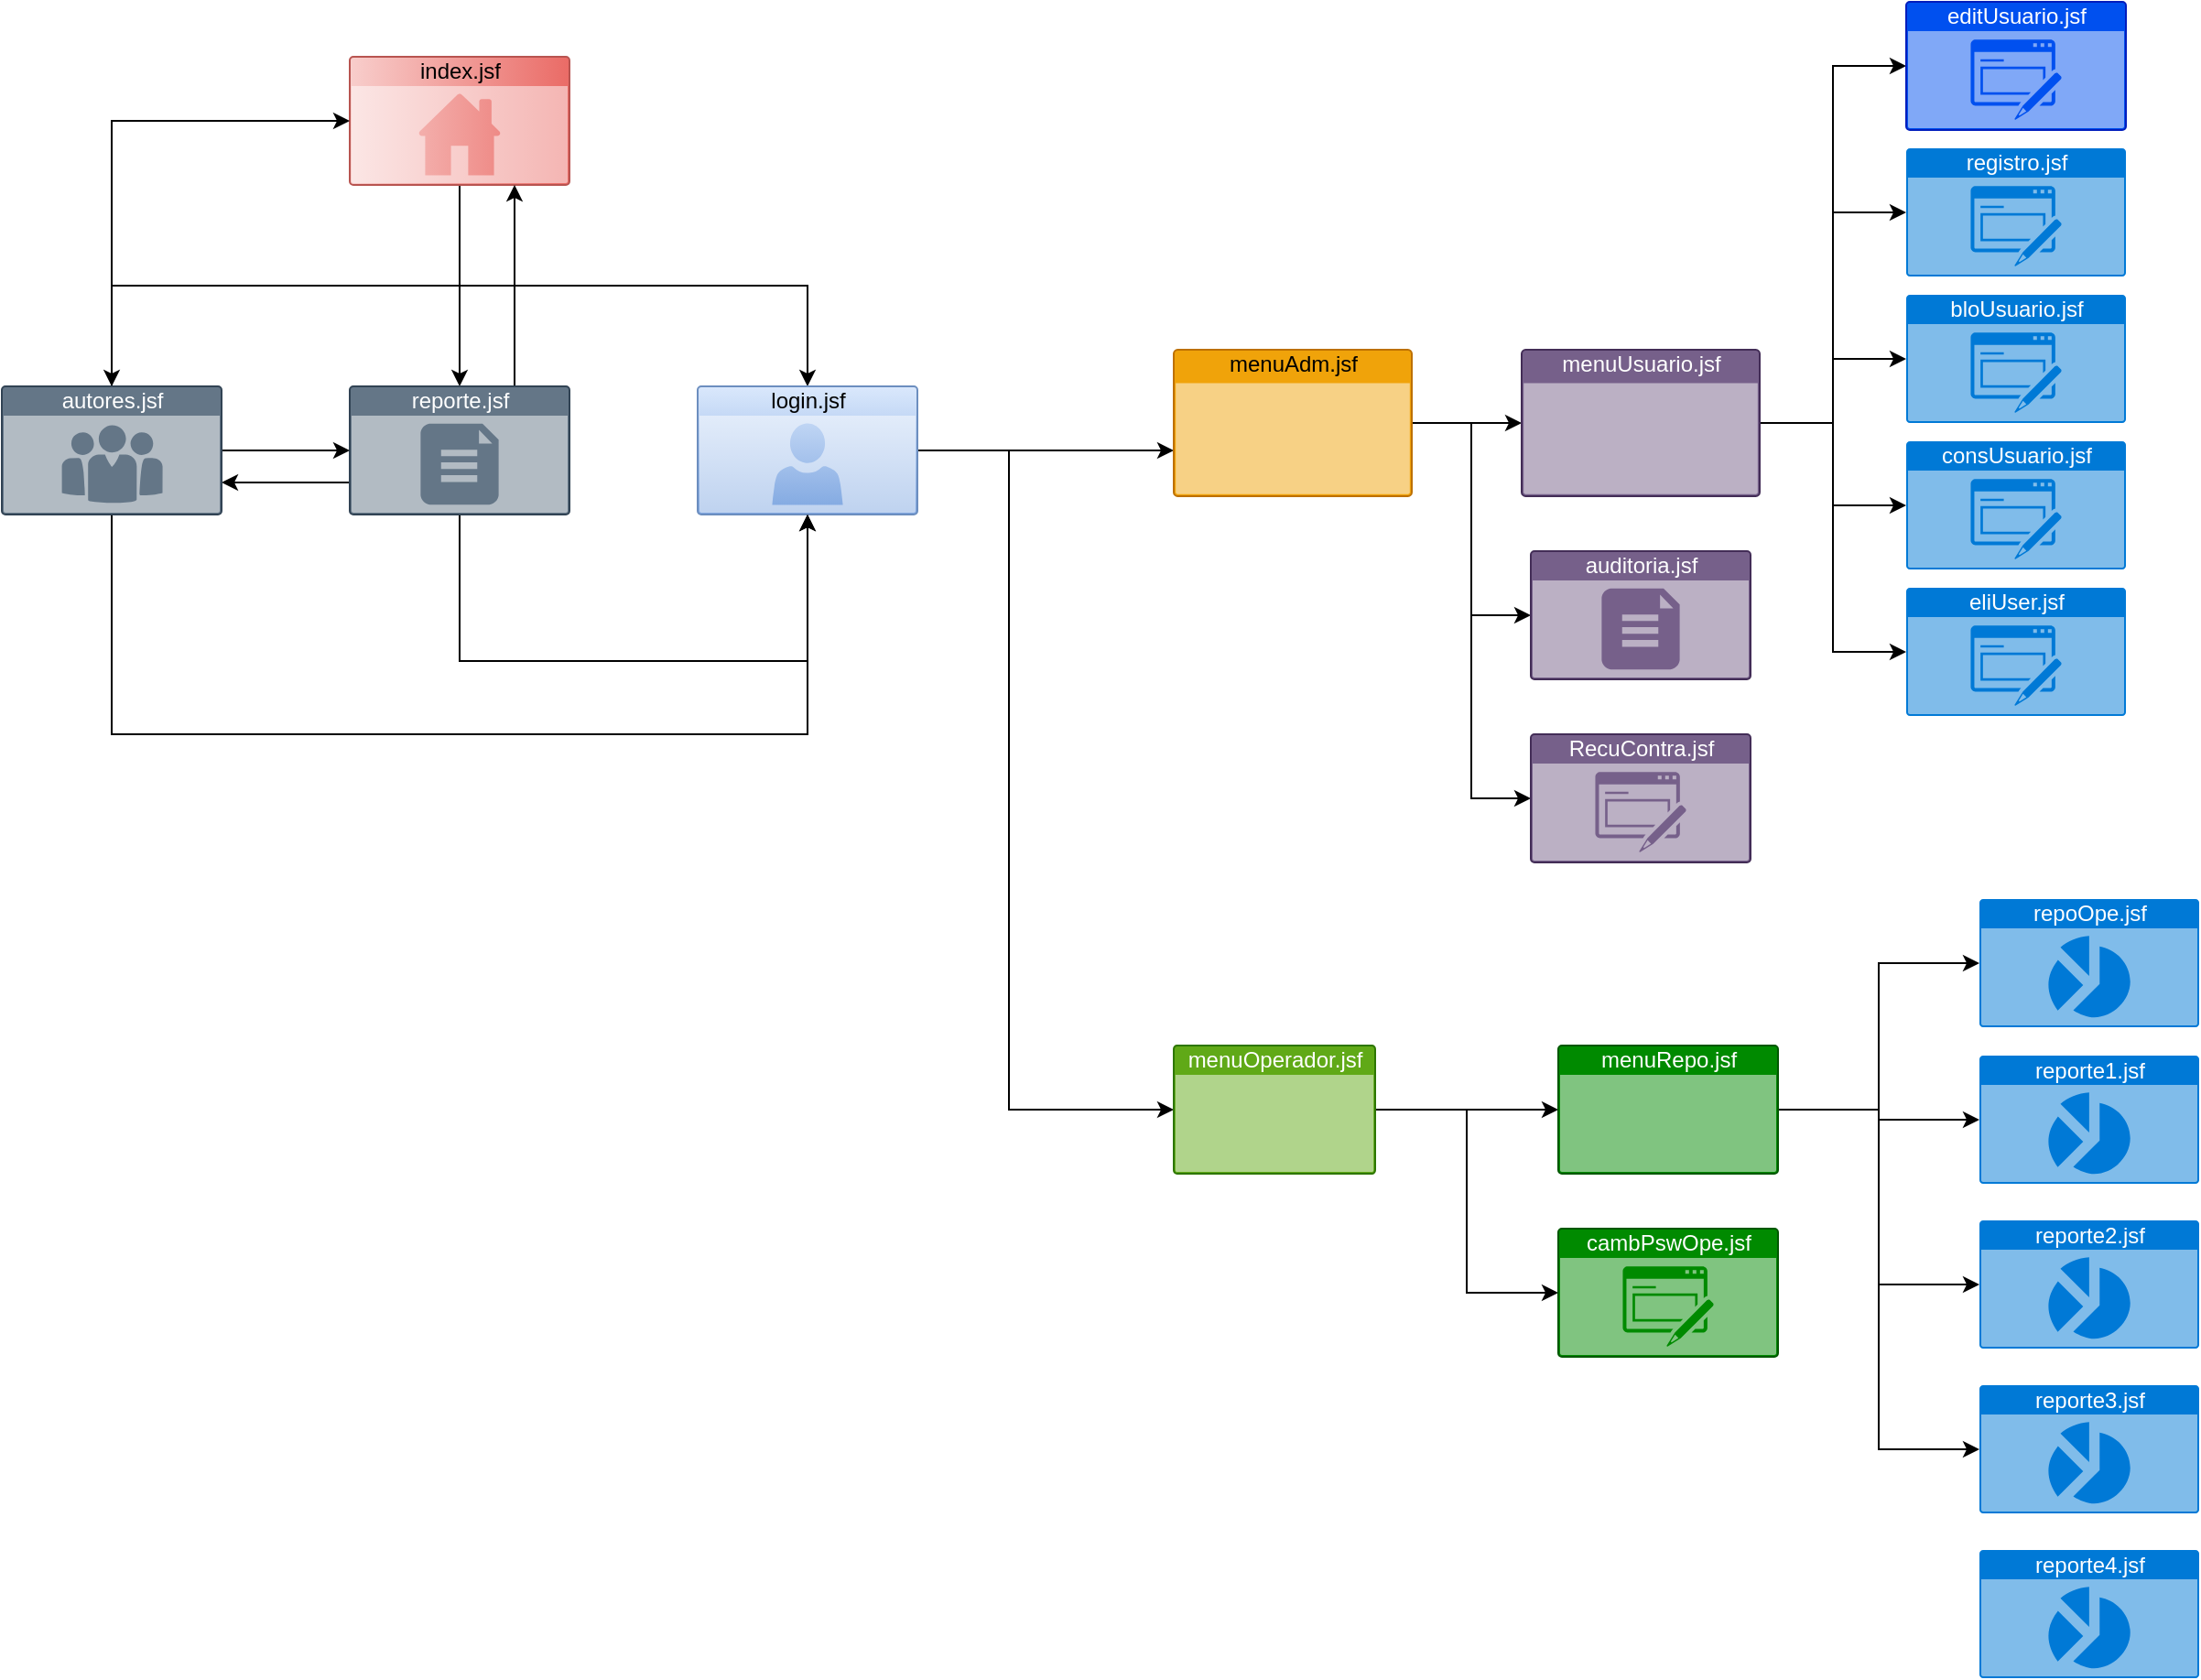 <mxfile version="14.9.2" type="github">
  <diagram id="slKkDAH2nA_gxa5EpRuj" name="mapaNavegación">
    <mxGraphModel dx="868" dy="508" grid="1" gridSize="10" guides="1" tooltips="1" connect="1" arrows="1" fold="1" page="1" pageScale="1" pageWidth="827" pageHeight="1169" math="0" shadow="0">
      <root>
        <mxCell id="0" />
        <mxCell id="1" parent="0" />
        <mxCell id="r5AlwJAiXxnHD5-CUrwC-1" style="edgeStyle=orthogonalEdgeStyle;rounded=0;orthogonalLoop=1;jettySize=auto;html=1;exitX=0.5;exitY=1;exitDx=0;exitDy=0;exitPerimeter=0;entryX=0.5;entryY=0;entryDx=0;entryDy=0;entryPerimeter=0;" parent="1" source="r5AlwJAiXxnHD5-CUrwC-4" target="r5AlwJAiXxnHD5-CUrwC-13" edge="1">
          <mxGeometry relative="1" as="geometry" />
        </mxCell>
        <mxCell id="r5AlwJAiXxnHD5-CUrwC-2" style="edgeStyle=orthogonalEdgeStyle;rounded=0;orthogonalLoop=1;jettySize=auto;html=1;exitX=0.5;exitY=1;exitDx=0;exitDy=0;exitPerimeter=0;" parent="1" source="r5AlwJAiXxnHD5-CUrwC-4" target="r5AlwJAiXxnHD5-CUrwC-9" edge="1">
          <mxGeometry relative="1" as="geometry" />
        </mxCell>
        <mxCell id="r5AlwJAiXxnHD5-CUrwC-3" style="edgeStyle=orthogonalEdgeStyle;rounded=0;orthogonalLoop=1;jettySize=auto;html=1;exitX=0.5;exitY=1;exitDx=0;exitDy=0;exitPerimeter=0;" parent="1" source="r5AlwJAiXxnHD5-CUrwC-4" target="r5AlwJAiXxnHD5-CUrwC-5" edge="1">
          <mxGeometry relative="1" as="geometry" />
        </mxCell>
        <mxCell id="r5AlwJAiXxnHD5-CUrwC-4" value="index.jsf" style="html=1;strokeColor=#b85450;fillColor=#f8cecc;labelPosition=center;verticalLabelPosition=middle;verticalAlign=top;align=center;fontSize=12;outlineConnect=0;spacingTop=-6;shape=mxgraph.sitemap.home;gradientDirection=east;gradientColor=#ea6b66;" parent="1" vertex="1">
          <mxGeometry x="250" y="60" width="120" height="70" as="geometry" />
        </mxCell>
        <mxCell id="u08BsZFnV7eaKjJMaNz5-3" style="edgeStyle=orthogonalEdgeStyle;rounded=0;orthogonalLoop=1;jettySize=auto;html=1;exitX=1;exitY=0.5;exitDx=0;exitDy=0;exitPerimeter=0;" parent="1" source="r5AlwJAiXxnHD5-CUrwC-5" target="u08BsZFnV7eaKjJMaNz5-1" edge="1">
          <mxGeometry relative="1" as="geometry">
            <Array as="points">
              <mxPoint x="790" y="275" />
              <mxPoint x="790" y="260" />
            </Array>
          </mxGeometry>
        </mxCell>
        <mxCell id="u08BsZFnV7eaKjJMaNz5-4" style="edgeStyle=orthogonalEdgeStyle;rounded=0;orthogonalLoop=1;jettySize=auto;html=1;exitX=1;exitY=0.5;exitDx=0;exitDy=0;exitPerimeter=0;" parent="1" source="r5AlwJAiXxnHD5-CUrwC-5" target="u08BsZFnV7eaKjJMaNz5-2" edge="1">
          <mxGeometry relative="1" as="geometry">
            <Array as="points">
              <mxPoint x="610" y="275" />
              <mxPoint x="610" y="635" />
            </Array>
          </mxGeometry>
        </mxCell>
        <mxCell id="r5AlwJAiXxnHD5-CUrwC-5" value="login.jsf&lt;br&gt;" style="html=1;strokeColor=#6c8ebf;fillColor=#dae8fc;labelPosition=center;verticalLabelPosition=middle;verticalAlign=top;align=center;fontSize=12;outlineConnect=0;spacingTop=-6;shape=mxgraph.sitemap.profile;gradientColor=#7ea6e0;" parent="1" vertex="1">
          <mxGeometry x="440" y="240" width="120" height="70" as="geometry" />
        </mxCell>
        <mxCell id="r5AlwJAiXxnHD5-CUrwC-6" style="edgeStyle=orthogonalEdgeStyle;rounded=0;orthogonalLoop=1;jettySize=auto;html=1;exitX=0.5;exitY=1;exitDx=0;exitDy=0;exitPerimeter=0;" parent="1" source="r5AlwJAiXxnHD5-CUrwC-9" edge="1">
          <mxGeometry relative="1" as="geometry">
            <mxPoint x="500" y="310" as="targetPoint" />
            <Array as="points">
              <mxPoint x="310" y="390" />
              <mxPoint x="500" y="390" />
            </Array>
          </mxGeometry>
        </mxCell>
        <mxCell id="r5AlwJAiXxnHD5-CUrwC-7" style="edgeStyle=orthogonalEdgeStyle;rounded=0;orthogonalLoop=1;jettySize=auto;html=1;exitX=0;exitY=0.75;exitDx=0;exitDy=0;exitPerimeter=0;entryX=1;entryY=0.75;entryDx=0;entryDy=0;entryPerimeter=0;" parent="1" source="r5AlwJAiXxnHD5-CUrwC-9" target="r5AlwJAiXxnHD5-CUrwC-13" edge="1">
          <mxGeometry relative="1" as="geometry" />
        </mxCell>
        <mxCell id="r5AlwJAiXxnHD5-CUrwC-8" style="edgeStyle=orthogonalEdgeStyle;rounded=0;orthogonalLoop=1;jettySize=auto;html=1;exitX=0.75;exitY=0;exitDx=0;exitDy=0;exitPerimeter=0;entryX=0.75;entryY=1;entryDx=0;entryDy=0;entryPerimeter=0;" parent="1" source="r5AlwJAiXxnHD5-CUrwC-9" target="r5AlwJAiXxnHD5-CUrwC-4" edge="1">
          <mxGeometry relative="1" as="geometry" />
        </mxCell>
        <mxCell id="r5AlwJAiXxnHD5-CUrwC-9" value="reporte.jsf" style="html=1;strokeColor=#314354;fillColor=#647687;labelPosition=center;verticalLabelPosition=middle;verticalAlign=top;align=center;fontSize=12;outlineConnect=0;spacingTop=-6;fontColor=#ffffff;shape=mxgraph.sitemap.document;" parent="1" vertex="1">
          <mxGeometry x="250" y="240" width="120" height="70" as="geometry" />
        </mxCell>
        <mxCell id="r5AlwJAiXxnHD5-CUrwC-10" style="edgeStyle=orthogonalEdgeStyle;rounded=0;orthogonalLoop=1;jettySize=auto;html=1;exitX=0.5;exitY=1;exitDx=0;exitDy=0;exitPerimeter=0;entryX=0.5;entryY=1;entryDx=0;entryDy=0;entryPerimeter=0;" parent="1" source="r5AlwJAiXxnHD5-CUrwC-13" target="r5AlwJAiXxnHD5-CUrwC-5" edge="1">
          <mxGeometry relative="1" as="geometry">
            <Array as="points">
              <mxPoint x="120" y="430" />
              <mxPoint x="500" y="430" />
            </Array>
          </mxGeometry>
        </mxCell>
        <mxCell id="r5AlwJAiXxnHD5-CUrwC-11" style="edgeStyle=orthogonalEdgeStyle;rounded=0;orthogonalLoop=1;jettySize=auto;html=1;exitX=1;exitY=0.5;exitDx=0;exitDy=0;exitPerimeter=0;entryX=0;entryY=0.5;entryDx=0;entryDy=0;entryPerimeter=0;" parent="1" source="r5AlwJAiXxnHD5-CUrwC-13" target="r5AlwJAiXxnHD5-CUrwC-9" edge="1">
          <mxGeometry relative="1" as="geometry" />
        </mxCell>
        <mxCell id="r5AlwJAiXxnHD5-CUrwC-12" style="edgeStyle=orthogonalEdgeStyle;rounded=0;orthogonalLoop=1;jettySize=auto;html=1;exitX=0.5;exitY=0;exitDx=0;exitDy=0;exitPerimeter=0;entryX=0;entryY=0.5;entryDx=0;entryDy=0;entryPerimeter=0;" parent="1" source="r5AlwJAiXxnHD5-CUrwC-13" target="r5AlwJAiXxnHD5-CUrwC-4" edge="1">
          <mxGeometry relative="1" as="geometry" />
        </mxCell>
        <mxCell id="r5AlwJAiXxnHD5-CUrwC-13" value="autores.jsf" style="html=1;strokeColor=#314354;fillColor=#647687;labelPosition=center;verticalLabelPosition=middle;verticalAlign=top;align=center;fontSize=12;outlineConnect=0;spacingTop=-6;shape=mxgraph.sitemap.about_us;fontColor=#ffffff;" parent="1" vertex="1">
          <mxGeometry x="60" y="240" width="120" height="70" as="geometry" />
        </mxCell>
        <mxCell id="ZIqaS8-U01cKpPwVh8nm-4" value="registro.jsf" style="html=1;strokeColor=none;fillColor=#0079D6;labelPosition=center;verticalLabelPosition=middle;verticalAlign=top;align=center;fontSize=12;outlineConnect=0;spacingTop=-6;fontColor=#FFFFFF;shape=mxgraph.sitemap.form;" parent="1" vertex="1">
          <mxGeometry x="1100" y="110" width="120" height="70" as="geometry" />
        </mxCell>
        <mxCell id="u08BsZFnV7eaKjJMaNz5-14" style="edgeStyle=orthogonalEdgeStyle;rounded=0;orthogonalLoop=1;jettySize=auto;html=1;exitX=1;exitY=0.5;exitDx=0;exitDy=0;exitPerimeter=0;entryX=0;entryY=0.5;entryDx=0;entryDy=0;entryPerimeter=0;" parent="1" source="u08BsZFnV7eaKjJMaNz5-1" target="u08BsZFnV7eaKjJMaNz5-13" edge="1">
          <mxGeometry relative="1" as="geometry" />
        </mxCell>
        <mxCell id="u08BsZFnV7eaKjJMaNz5-15" style="edgeStyle=orthogonalEdgeStyle;rounded=0;orthogonalLoop=1;jettySize=auto;html=1;exitX=1;exitY=0.5;exitDx=0;exitDy=0;exitPerimeter=0;entryX=0;entryY=0.5;entryDx=0;entryDy=0;entryPerimeter=0;" parent="1" source="u08BsZFnV7eaKjJMaNz5-1" target="u08BsZFnV7eaKjJMaNz5-7" edge="1">
          <mxGeometry relative="1" as="geometry" />
        </mxCell>
        <mxCell id="iMLeyEUWe8a5Gredpy3f-2" style="edgeStyle=orthogonalEdgeStyle;rounded=0;orthogonalLoop=1;jettySize=auto;html=1;exitX=1;exitY=0.5;exitDx=0;exitDy=0;exitPerimeter=0;" parent="1" source="u08BsZFnV7eaKjJMaNz5-1" target="iMLeyEUWe8a5Gredpy3f-1" edge="1">
          <mxGeometry relative="1" as="geometry" />
        </mxCell>
        <mxCell id="u08BsZFnV7eaKjJMaNz5-1" value="menuAdm.jsf" style="html=1;strokeColor=#BD7000;fillColor=#f0a30a;labelPosition=center;verticalLabelPosition=middle;verticalAlign=top;align=center;fontSize=12;outlineConnect=0;spacingTop=-6;fontColor=#000000;shape=mxgraph.sitemap.page;" parent="1" vertex="1">
          <mxGeometry x="700" y="220" width="130" height="80" as="geometry" />
        </mxCell>
        <mxCell id="iMLeyEUWe8a5Gredpy3f-12" style="edgeStyle=orthogonalEdgeStyle;rounded=0;orthogonalLoop=1;jettySize=auto;html=1;exitX=1;exitY=0.5;exitDx=0;exitDy=0;exitPerimeter=0;" parent="1" source="u08BsZFnV7eaKjJMaNz5-2" target="iMLeyEUWe8a5Gredpy3f-10" edge="1">
          <mxGeometry relative="1" as="geometry" />
        </mxCell>
        <mxCell id="iMLeyEUWe8a5Gredpy3f-13" style="edgeStyle=orthogonalEdgeStyle;rounded=0;orthogonalLoop=1;jettySize=auto;html=1;exitX=1;exitY=0.5;exitDx=0;exitDy=0;exitPerimeter=0;entryX=0;entryY=0.5;entryDx=0;entryDy=0;entryPerimeter=0;" parent="1" source="u08BsZFnV7eaKjJMaNz5-2" target="iMLeyEUWe8a5Gredpy3f-11" edge="1">
          <mxGeometry relative="1" as="geometry" />
        </mxCell>
        <mxCell id="u08BsZFnV7eaKjJMaNz5-2" value="menuOperador.jsf" style="html=1;strokeColor=#2D7600;fillColor=#60a917;labelPosition=center;verticalLabelPosition=middle;verticalAlign=top;align=center;fontSize=12;outlineConnect=0;spacingTop=-6;fontColor=#ffffff;shape=mxgraph.sitemap.page;" parent="1" vertex="1">
          <mxGeometry x="700" y="600" width="110" height="70" as="geometry" />
        </mxCell>
        <mxCell id="u08BsZFnV7eaKjJMaNz5-7" value="RecuContra.jsf" style="html=1;strokeColor=#432D57;fillColor=#76608a;labelPosition=center;verticalLabelPosition=middle;verticalAlign=top;align=center;fontSize=12;outlineConnect=0;spacingTop=-6;fontColor=#ffffff;shape=mxgraph.sitemap.form;" parent="1" vertex="1">
          <mxGeometry x="895" y="430" width="120" height="70" as="geometry" />
        </mxCell>
        <mxCell id="u08BsZFnV7eaKjJMaNz5-8" value="bloUsuario.jsf" style="html=1;strokeColor=none;fillColor=#0079D6;labelPosition=center;verticalLabelPosition=middle;verticalAlign=top;align=center;fontSize=12;outlineConnect=0;spacingTop=-6;fontColor=#FFFFFF;shape=mxgraph.sitemap.form;" parent="1" vertex="1">
          <mxGeometry x="1100" y="190" width="120" height="70" as="geometry" />
        </mxCell>
        <mxCell id="u08BsZFnV7eaKjJMaNz5-10" value="consUsuario.jsf" style="html=1;strokeColor=none;fillColor=#0079D6;labelPosition=center;verticalLabelPosition=middle;verticalAlign=top;align=center;fontSize=12;outlineConnect=0;spacingTop=-6;fontColor=#FFFFFF;shape=mxgraph.sitemap.form;" parent="1" vertex="1">
          <mxGeometry x="1100" y="270" width="120" height="70" as="geometry" />
        </mxCell>
        <mxCell id="u08BsZFnV7eaKjJMaNz5-13" value="auditoria.jsf" style="html=1;strokeColor=#432D57;fillColor=#76608a;labelPosition=center;verticalLabelPosition=middle;verticalAlign=top;align=center;fontSize=12;outlineConnect=0;spacingTop=-6;fontColor=#ffffff;shape=mxgraph.sitemap.document;" parent="1" vertex="1">
          <mxGeometry x="895" y="330" width="120" height="70" as="geometry" />
        </mxCell>
        <mxCell id="u08BsZFnV7eaKjJMaNz5-18" value="repoOpe.jsf" style="html=1;strokeColor=none;fillColor=#0079D6;labelPosition=center;verticalLabelPosition=middle;verticalAlign=top;align=center;fontSize=12;outlineConnect=0;spacingTop=-6;fontColor=#FFFFFF;shape=mxgraph.sitemap.chart;" parent="1" vertex="1">
          <mxGeometry x="1140" y="520" width="120" height="70" as="geometry" />
        </mxCell>
        <mxCell id="u08BsZFnV7eaKjJMaNz5-19" value="reporte1.jsf" style="html=1;strokeColor=none;fillColor=#0079D6;labelPosition=center;verticalLabelPosition=middle;verticalAlign=top;align=center;fontSize=12;outlineConnect=0;spacingTop=-6;fontColor=#FFFFFF;shape=mxgraph.sitemap.chart;" parent="1" vertex="1">
          <mxGeometry x="1140" y="605.5" width="120" height="70" as="geometry" />
        </mxCell>
        <mxCell id="u08BsZFnV7eaKjJMaNz5-20" value="reporte2.jsf" style="html=1;strokeColor=none;fillColor=#0079D6;labelPosition=center;verticalLabelPosition=middle;verticalAlign=top;align=center;fontSize=12;outlineConnect=0;spacingTop=-6;fontColor=#FFFFFF;shape=mxgraph.sitemap.chart;" parent="1" vertex="1">
          <mxGeometry x="1140" y="695.5" width="120" height="70" as="geometry" />
        </mxCell>
        <mxCell id="u08BsZFnV7eaKjJMaNz5-21" value="reporte3.jsf" style="html=1;strokeColor=none;fillColor=#0079D6;labelPosition=center;verticalLabelPosition=middle;verticalAlign=top;align=center;fontSize=12;outlineConnect=0;spacingTop=-6;fontColor=#FFFFFF;shape=mxgraph.sitemap.chart;" parent="1" vertex="1">
          <mxGeometry x="1140" y="785.5" width="120" height="70" as="geometry" />
        </mxCell>
        <mxCell id="u08BsZFnV7eaKjJMaNz5-22" value="reporte4.jsf" style="html=1;strokeColor=none;fillColor=#0079D6;labelPosition=center;verticalLabelPosition=middle;verticalAlign=top;align=center;fontSize=12;outlineConnect=0;spacingTop=-6;fontColor=#FFFFFF;shape=mxgraph.sitemap.chart;" parent="1" vertex="1">
          <mxGeometry x="1140" y="875.5" width="120" height="70" as="geometry" />
        </mxCell>
        <mxCell id="iMLeyEUWe8a5Gredpy3f-5" style="edgeStyle=orthogonalEdgeStyle;rounded=0;orthogonalLoop=1;jettySize=auto;html=1;entryX=0;entryY=0.5;entryDx=0;entryDy=0;entryPerimeter=0;" parent="1" source="iMLeyEUWe8a5Gredpy3f-1" target="iMLeyEUWe8a5Gredpy3f-3" edge="1">
          <mxGeometry relative="1" as="geometry" />
        </mxCell>
        <mxCell id="iMLeyEUWe8a5Gredpy3f-6" style="edgeStyle=orthogonalEdgeStyle;rounded=0;orthogonalLoop=1;jettySize=auto;html=1;entryX=0;entryY=0.5;entryDx=0;entryDy=0;entryPerimeter=0;" parent="1" source="iMLeyEUWe8a5Gredpy3f-1" target="ZIqaS8-U01cKpPwVh8nm-4" edge="1">
          <mxGeometry relative="1" as="geometry" />
        </mxCell>
        <mxCell id="iMLeyEUWe8a5Gredpy3f-7" style="edgeStyle=orthogonalEdgeStyle;rounded=0;orthogonalLoop=1;jettySize=auto;html=1;entryX=0;entryY=0.5;entryDx=0;entryDy=0;entryPerimeter=0;" parent="1" source="iMLeyEUWe8a5Gredpy3f-1" target="u08BsZFnV7eaKjJMaNz5-8" edge="1">
          <mxGeometry relative="1" as="geometry" />
        </mxCell>
        <mxCell id="iMLeyEUWe8a5Gredpy3f-8" style="edgeStyle=orthogonalEdgeStyle;rounded=0;orthogonalLoop=1;jettySize=auto;html=1;" parent="1" source="iMLeyEUWe8a5Gredpy3f-1" target="u08BsZFnV7eaKjJMaNz5-10" edge="1">
          <mxGeometry relative="1" as="geometry" />
        </mxCell>
        <mxCell id="iMLeyEUWe8a5Gredpy3f-9" style="edgeStyle=orthogonalEdgeStyle;rounded=0;orthogonalLoop=1;jettySize=auto;html=1;entryX=0;entryY=0.5;entryDx=0;entryDy=0;entryPerimeter=0;" parent="1" source="iMLeyEUWe8a5Gredpy3f-1" target="iMLeyEUWe8a5Gredpy3f-4" edge="1">
          <mxGeometry relative="1" as="geometry" />
        </mxCell>
        <mxCell id="iMLeyEUWe8a5Gredpy3f-1" value="menuUsuario.jsf" style="html=1;strokeColor=#432D57;fillColor=#76608a;labelPosition=center;verticalLabelPosition=middle;verticalAlign=top;align=center;fontSize=12;outlineConnect=0;spacingTop=-6;fontColor=#ffffff;shape=mxgraph.sitemap.page;" parent="1" vertex="1">
          <mxGeometry x="890" y="220" width="130" height="80" as="geometry" />
        </mxCell>
        <mxCell id="iMLeyEUWe8a5Gredpy3f-3" value="editUsuario.jsf" style="html=1;strokeColor=#001DBC;fillColor=#0050ef;labelPosition=center;verticalLabelPosition=middle;verticalAlign=top;align=center;fontSize=12;outlineConnect=0;spacingTop=-6;shape=mxgraph.sitemap.form;fontColor=#ffffff;" parent="1" vertex="1">
          <mxGeometry x="1100" y="30" width="120" height="70" as="geometry" />
        </mxCell>
        <mxCell id="iMLeyEUWe8a5Gredpy3f-4" value="eliUser.jsf" style="html=1;strokeColor=none;fillColor=#0079D6;labelPosition=center;verticalLabelPosition=middle;verticalAlign=top;align=center;fontSize=12;outlineConnect=0;spacingTop=-6;fontColor=#FFFFFF;shape=mxgraph.sitemap.form;" parent="1" vertex="1">
          <mxGeometry x="1100" y="350" width="120" height="70" as="geometry" />
        </mxCell>
        <mxCell id="iMLeyEUWe8a5Gredpy3f-14" style="edgeStyle=orthogonalEdgeStyle;rounded=0;orthogonalLoop=1;jettySize=auto;html=1;entryX=0;entryY=0.5;entryDx=0;entryDy=0;entryPerimeter=0;" parent="1" source="iMLeyEUWe8a5Gredpy3f-10" target="u08BsZFnV7eaKjJMaNz5-18" edge="1">
          <mxGeometry relative="1" as="geometry" />
        </mxCell>
        <mxCell id="iMLeyEUWe8a5Gredpy3f-15" style="edgeStyle=orthogonalEdgeStyle;rounded=0;orthogonalLoop=1;jettySize=auto;html=1;exitX=1;exitY=0.5;exitDx=0;exitDy=0;exitPerimeter=0;" parent="1" source="iMLeyEUWe8a5Gredpy3f-10" target="u08BsZFnV7eaKjJMaNz5-19" edge="1">
          <mxGeometry relative="1" as="geometry" />
        </mxCell>
        <mxCell id="iMLeyEUWe8a5Gredpy3f-16" style="edgeStyle=orthogonalEdgeStyle;rounded=0;orthogonalLoop=1;jettySize=auto;html=1;exitX=1;exitY=0.5;exitDx=0;exitDy=0;exitPerimeter=0;entryX=0;entryY=0.5;entryDx=0;entryDy=0;entryPerimeter=0;" parent="1" source="iMLeyEUWe8a5Gredpy3f-10" target="u08BsZFnV7eaKjJMaNz5-20" edge="1">
          <mxGeometry relative="1" as="geometry" />
        </mxCell>
        <mxCell id="iMLeyEUWe8a5Gredpy3f-17" style="edgeStyle=orthogonalEdgeStyle;rounded=0;orthogonalLoop=1;jettySize=auto;html=1;exitX=1;exitY=0.5;exitDx=0;exitDy=0;exitPerimeter=0;entryX=0;entryY=0.5;entryDx=0;entryDy=0;entryPerimeter=0;" parent="1" source="iMLeyEUWe8a5Gredpy3f-10" target="u08BsZFnV7eaKjJMaNz5-21" edge="1">
          <mxGeometry relative="1" as="geometry" />
        </mxCell>
        <mxCell id="iMLeyEUWe8a5Gredpy3f-10" value="&lt;div&gt;menuRepo.jsf&lt;/div&gt;" style="html=1;strokeColor=#005700;fillColor=#008a00;labelPosition=center;verticalLabelPosition=middle;verticalAlign=top;align=center;fontSize=12;outlineConnect=0;spacingTop=-6;fontColor=#ffffff;shape=mxgraph.sitemap.page;" parent="1" vertex="1">
          <mxGeometry x="910" y="600" width="120" height="70" as="geometry" />
        </mxCell>
        <mxCell id="iMLeyEUWe8a5Gredpy3f-11" value="cambPswOpe.jsf" style="html=1;strokeColor=#005700;fillColor=#008a00;labelPosition=center;verticalLabelPosition=middle;verticalAlign=top;align=center;fontSize=12;outlineConnect=0;spacingTop=-6;fontColor=#ffffff;shape=mxgraph.sitemap.form;" parent="1" vertex="1">
          <mxGeometry x="910" y="700" width="120" height="70" as="geometry" />
        </mxCell>
      </root>
    </mxGraphModel>
  </diagram>
</mxfile>
